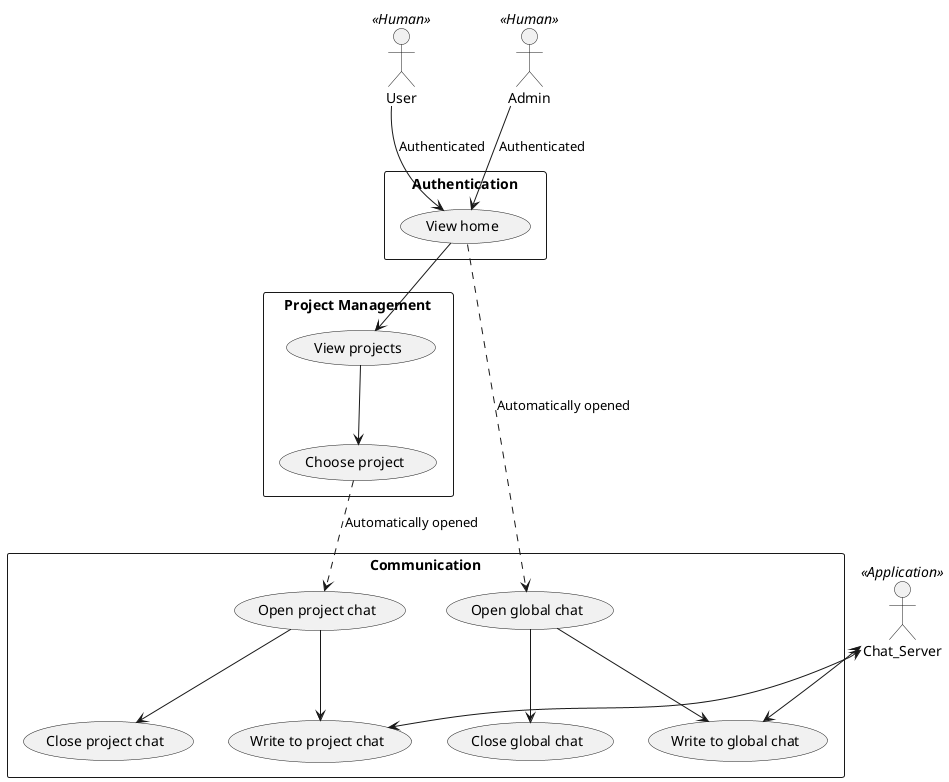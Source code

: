 @startuml
'left to right direction

actor User << Human >>
actor Admin << Human >>
actor Chat_Server << Application >>

rectangle "Authentication" {
    User --> (View home) : Authenticated
    Admin --> (View home) : Authenticated
}

rectangle "Project Management" {
    (View home) --> (View projects)
    (View projects) --> (Choose project)
}

rectangle "Communication" {
    (Choose project) ..> (Open project chat) : Automatically opened
        (Open project chat) --> (Write to project chat)
        (Open project chat) --> (Close project chat)
    (View home) ..> (Open global chat) : Automatically opened
        (Open global chat) --> (Write to global chat)
        (Open global chat) --> (Close global chat)
}

Chat_Server <--> (Write to global chat)
Chat_Server <--> (Write to project chat)
@enduml